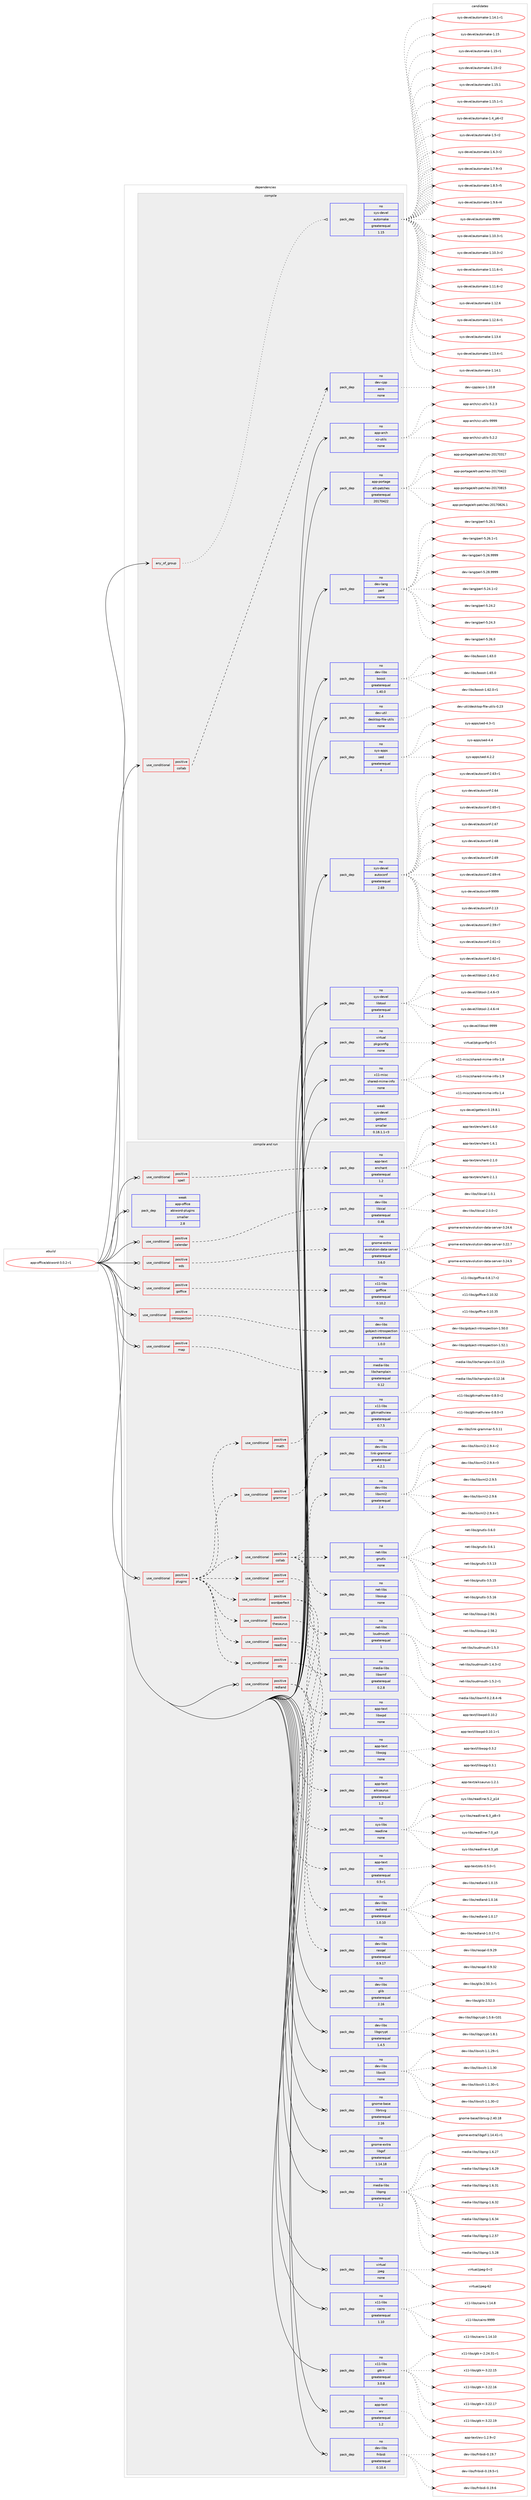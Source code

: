 digraph prolog {

# *************
# Graph options
# *************

newrank=true;
concentrate=true;
compound=true;
graph [rankdir=LR,fontname=Helvetica,fontsize=10,ranksep=1.5];#, ranksep=2.5, nodesep=0.2];
edge  [arrowhead=vee];
node  [fontname=Helvetica,fontsize=10];

# **********
# The ebuild
# **********

subgraph cluster_leftcol {
color=gray;
rank=same;
label=<<i>ebuild</i>>;
id [label="app-office/abiword-3.0.2-r1", color=red, width=4, href="../app-office/abiword-3.0.2-r1.svg"];
}

# ****************
# The dependencies
# ****************

subgraph cluster_midcol {
color=gray;
label=<<i>dependencies</i>>;
subgraph cluster_compile {
fillcolor="#eeeeee";
style=filled;
label=<<i>compile</i>>;
subgraph any855 {
dependency49435 [label=<<TABLE BORDER="0" CELLBORDER="1" CELLSPACING="0" CELLPADDING="4"><TR><TD CELLPADDING="10">any_of_group</TD></TR></TABLE>>, shape=none, color=red];subgraph pack35425 {
dependency49436 [label=<<TABLE BORDER="0" CELLBORDER="1" CELLSPACING="0" CELLPADDING="4" WIDTH="220"><TR><TD ROWSPAN="6" CELLPADDING="30">pack_dep</TD></TR><TR><TD WIDTH="110">no</TD></TR><TR><TD>sys-devel</TD></TR><TR><TD>automake</TD></TR><TR><TD>greaterequal</TD></TR><TR><TD>1.15</TD></TR></TABLE>>, shape=none, color=blue];
}
dependency49435:e -> dependency49436:w [weight=20,style="dotted",arrowhead="oinv"];
}
id:e -> dependency49435:w [weight=20,style="solid",arrowhead="vee"];
subgraph cond13133 {
dependency49437 [label=<<TABLE BORDER="0" CELLBORDER="1" CELLSPACING="0" CELLPADDING="4"><TR><TD ROWSPAN="3" CELLPADDING="10">use_conditional</TD></TR><TR><TD>positive</TD></TR><TR><TD>collab</TD></TR></TABLE>>, shape=none, color=red];
subgraph pack35426 {
dependency49438 [label=<<TABLE BORDER="0" CELLBORDER="1" CELLSPACING="0" CELLPADDING="4" WIDTH="220"><TR><TD ROWSPAN="6" CELLPADDING="30">pack_dep</TD></TR><TR><TD WIDTH="110">no</TD></TR><TR><TD>dev-cpp</TD></TR><TR><TD>asio</TD></TR><TR><TD>none</TD></TR><TR><TD></TD></TR></TABLE>>, shape=none, color=blue];
}
dependency49437:e -> dependency49438:w [weight=20,style="dashed",arrowhead="vee"];
}
id:e -> dependency49437:w [weight=20,style="solid",arrowhead="vee"];
subgraph pack35427 {
dependency49439 [label=<<TABLE BORDER="0" CELLBORDER="1" CELLSPACING="0" CELLPADDING="4" WIDTH="220"><TR><TD ROWSPAN="6" CELLPADDING="30">pack_dep</TD></TR><TR><TD WIDTH="110">no</TD></TR><TR><TD>app-arch</TD></TR><TR><TD>xz-utils</TD></TR><TR><TD>none</TD></TR><TR><TD></TD></TR></TABLE>>, shape=none, color=blue];
}
id:e -> dependency49439:w [weight=20,style="solid",arrowhead="vee"];
subgraph pack35428 {
dependency49440 [label=<<TABLE BORDER="0" CELLBORDER="1" CELLSPACING="0" CELLPADDING="4" WIDTH="220"><TR><TD ROWSPAN="6" CELLPADDING="30">pack_dep</TD></TR><TR><TD WIDTH="110">no</TD></TR><TR><TD>app-portage</TD></TR><TR><TD>elt-patches</TD></TR><TR><TD>greaterequal</TD></TR><TR><TD>20170422</TD></TR></TABLE>>, shape=none, color=blue];
}
id:e -> dependency49440:w [weight=20,style="solid",arrowhead="vee"];
subgraph pack35429 {
dependency49441 [label=<<TABLE BORDER="0" CELLBORDER="1" CELLSPACING="0" CELLPADDING="4" WIDTH="220"><TR><TD ROWSPAN="6" CELLPADDING="30">pack_dep</TD></TR><TR><TD WIDTH="110">no</TD></TR><TR><TD>dev-lang</TD></TR><TR><TD>perl</TD></TR><TR><TD>none</TD></TR><TR><TD></TD></TR></TABLE>>, shape=none, color=blue];
}
id:e -> dependency49441:w [weight=20,style="solid",arrowhead="vee"];
subgraph pack35430 {
dependency49442 [label=<<TABLE BORDER="0" CELLBORDER="1" CELLSPACING="0" CELLPADDING="4" WIDTH="220"><TR><TD ROWSPAN="6" CELLPADDING="30">pack_dep</TD></TR><TR><TD WIDTH="110">no</TD></TR><TR><TD>dev-libs</TD></TR><TR><TD>boost</TD></TR><TR><TD>greaterequal</TD></TR><TR><TD>1.40.0</TD></TR></TABLE>>, shape=none, color=blue];
}
id:e -> dependency49442:w [weight=20,style="solid",arrowhead="vee"];
subgraph pack35431 {
dependency49443 [label=<<TABLE BORDER="0" CELLBORDER="1" CELLSPACING="0" CELLPADDING="4" WIDTH="220"><TR><TD ROWSPAN="6" CELLPADDING="30">pack_dep</TD></TR><TR><TD WIDTH="110">no</TD></TR><TR><TD>dev-util</TD></TR><TR><TD>desktop-file-utils</TD></TR><TR><TD>none</TD></TR><TR><TD></TD></TR></TABLE>>, shape=none, color=blue];
}
id:e -> dependency49443:w [weight=20,style="solid",arrowhead="vee"];
subgraph pack35432 {
dependency49444 [label=<<TABLE BORDER="0" CELLBORDER="1" CELLSPACING="0" CELLPADDING="4" WIDTH="220"><TR><TD ROWSPAN="6" CELLPADDING="30">pack_dep</TD></TR><TR><TD WIDTH="110">no</TD></TR><TR><TD>sys-apps</TD></TR><TR><TD>sed</TD></TR><TR><TD>greaterequal</TD></TR><TR><TD>4</TD></TR></TABLE>>, shape=none, color=blue];
}
id:e -> dependency49444:w [weight=20,style="solid",arrowhead="vee"];
subgraph pack35433 {
dependency49445 [label=<<TABLE BORDER="0" CELLBORDER="1" CELLSPACING="0" CELLPADDING="4" WIDTH="220"><TR><TD ROWSPAN="6" CELLPADDING="30">pack_dep</TD></TR><TR><TD WIDTH="110">no</TD></TR><TR><TD>sys-devel</TD></TR><TR><TD>autoconf</TD></TR><TR><TD>greaterequal</TD></TR><TR><TD>2.69</TD></TR></TABLE>>, shape=none, color=blue];
}
id:e -> dependency49445:w [weight=20,style="solid",arrowhead="vee"];
subgraph pack35434 {
dependency49446 [label=<<TABLE BORDER="0" CELLBORDER="1" CELLSPACING="0" CELLPADDING="4" WIDTH="220"><TR><TD ROWSPAN="6" CELLPADDING="30">pack_dep</TD></TR><TR><TD WIDTH="110">no</TD></TR><TR><TD>sys-devel</TD></TR><TR><TD>libtool</TD></TR><TR><TD>greaterequal</TD></TR><TR><TD>2.4</TD></TR></TABLE>>, shape=none, color=blue];
}
id:e -> dependency49446:w [weight=20,style="solid",arrowhead="vee"];
subgraph pack35435 {
dependency49447 [label=<<TABLE BORDER="0" CELLBORDER="1" CELLSPACING="0" CELLPADDING="4" WIDTH="220"><TR><TD ROWSPAN="6" CELLPADDING="30">pack_dep</TD></TR><TR><TD WIDTH="110">no</TD></TR><TR><TD>virtual</TD></TR><TR><TD>pkgconfig</TD></TR><TR><TD>none</TD></TR><TR><TD></TD></TR></TABLE>>, shape=none, color=blue];
}
id:e -> dependency49447:w [weight=20,style="solid",arrowhead="vee"];
subgraph pack35436 {
dependency49448 [label=<<TABLE BORDER="0" CELLBORDER="1" CELLSPACING="0" CELLPADDING="4" WIDTH="220"><TR><TD ROWSPAN="6" CELLPADDING="30">pack_dep</TD></TR><TR><TD WIDTH="110">no</TD></TR><TR><TD>x11-misc</TD></TR><TR><TD>shared-mime-info</TD></TR><TR><TD>none</TD></TR><TR><TD></TD></TR></TABLE>>, shape=none, color=blue];
}
id:e -> dependency49448:w [weight=20,style="solid",arrowhead="vee"];
subgraph pack35437 {
dependency49449 [label=<<TABLE BORDER="0" CELLBORDER="1" CELLSPACING="0" CELLPADDING="4" WIDTH="220"><TR><TD ROWSPAN="6" CELLPADDING="30">pack_dep</TD></TR><TR><TD WIDTH="110">weak</TD></TR><TR><TD>sys-devel</TD></TR><TR><TD>gettext</TD></TR><TR><TD>smaller</TD></TR><TR><TD>0.18.1.1-r3</TD></TR></TABLE>>, shape=none, color=blue];
}
id:e -> dependency49449:w [weight=20,style="solid",arrowhead="vee"];
}
subgraph cluster_compileandrun {
fillcolor="#eeeeee";
style=filled;
label=<<i>compile and run</i>>;
subgraph cond13134 {
dependency49450 [label=<<TABLE BORDER="0" CELLBORDER="1" CELLSPACING="0" CELLPADDING="4"><TR><TD ROWSPAN="3" CELLPADDING="10">use_conditional</TD></TR><TR><TD>positive</TD></TR><TR><TD>calendar</TD></TR></TABLE>>, shape=none, color=red];
subgraph pack35438 {
dependency49451 [label=<<TABLE BORDER="0" CELLBORDER="1" CELLSPACING="0" CELLPADDING="4" WIDTH="220"><TR><TD ROWSPAN="6" CELLPADDING="30">pack_dep</TD></TR><TR><TD WIDTH="110">no</TD></TR><TR><TD>dev-libs</TD></TR><TR><TD>libical</TD></TR><TR><TD>greaterequal</TD></TR><TR><TD>0.46</TD></TR></TABLE>>, shape=none, color=blue];
}
dependency49450:e -> dependency49451:w [weight=20,style="dashed",arrowhead="vee"];
}
id:e -> dependency49450:w [weight=20,style="solid",arrowhead="odotvee"];
subgraph cond13135 {
dependency49452 [label=<<TABLE BORDER="0" CELLBORDER="1" CELLSPACING="0" CELLPADDING="4"><TR><TD ROWSPAN="3" CELLPADDING="10">use_conditional</TD></TR><TR><TD>positive</TD></TR><TR><TD>eds</TD></TR></TABLE>>, shape=none, color=red];
subgraph pack35439 {
dependency49453 [label=<<TABLE BORDER="0" CELLBORDER="1" CELLSPACING="0" CELLPADDING="4" WIDTH="220"><TR><TD ROWSPAN="6" CELLPADDING="30">pack_dep</TD></TR><TR><TD WIDTH="110">no</TD></TR><TR><TD>gnome-extra</TD></TR><TR><TD>evolution-data-server</TD></TR><TR><TD>greaterequal</TD></TR><TR><TD>3.6.0</TD></TR></TABLE>>, shape=none, color=blue];
}
dependency49452:e -> dependency49453:w [weight=20,style="dashed",arrowhead="vee"];
}
id:e -> dependency49452:w [weight=20,style="solid",arrowhead="odotvee"];
subgraph cond13136 {
dependency49454 [label=<<TABLE BORDER="0" CELLBORDER="1" CELLSPACING="0" CELLPADDING="4"><TR><TD ROWSPAN="3" CELLPADDING="10">use_conditional</TD></TR><TR><TD>positive</TD></TR><TR><TD>goffice</TD></TR></TABLE>>, shape=none, color=red];
subgraph pack35440 {
dependency49455 [label=<<TABLE BORDER="0" CELLBORDER="1" CELLSPACING="0" CELLPADDING="4" WIDTH="220"><TR><TD ROWSPAN="6" CELLPADDING="30">pack_dep</TD></TR><TR><TD WIDTH="110">no</TD></TR><TR><TD>x11-libs</TD></TR><TR><TD>goffice</TD></TR><TR><TD>greaterequal</TD></TR><TR><TD>0.10.2</TD></TR></TABLE>>, shape=none, color=blue];
}
dependency49454:e -> dependency49455:w [weight=20,style="dashed",arrowhead="vee"];
}
id:e -> dependency49454:w [weight=20,style="solid",arrowhead="odotvee"];
subgraph cond13137 {
dependency49456 [label=<<TABLE BORDER="0" CELLBORDER="1" CELLSPACING="0" CELLPADDING="4"><TR><TD ROWSPAN="3" CELLPADDING="10">use_conditional</TD></TR><TR><TD>positive</TD></TR><TR><TD>introspection</TD></TR></TABLE>>, shape=none, color=red];
subgraph pack35441 {
dependency49457 [label=<<TABLE BORDER="0" CELLBORDER="1" CELLSPACING="0" CELLPADDING="4" WIDTH="220"><TR><TD ROWSPAN="6" CELLPADDING="30">pack_dep</TD></TR><TR><TD WIDTH="110">no</TD></TR><TR><TD>dev-libs</TD></TR><TR><TD>gobject-introspection</TD></TR><TR><TD>greaterequal</TD></TR><TR><TD>1.0.0</TD></TR></TABLE>>, shape=none, color=blue];
}
dependency49456:e -> dependency49457:w [weight=20,style="dashed",arrowhead="vee"];
}
id:e -> dependency49456:w [weight=20,style="solid",arrowhead="odotvee"];
subgraph cond13138 {
dependency49458 [label=<<TABLE BORDER="0" CELLBORDER="1" CELLSPACING="0" CELLPADDING="4"><TR><TD ROWSPAN="3" CELLPADDING="10">use_conditional</TD></TR><TR><TD>positive</TD></TR><TR><TD>map</TD></TR></TABLE>>, shape=none, color=red];
subgraph pack35442 {
dependency49459 [label=<<TABLE BORDER="0" CELLBORDER="1" CELLSPACING="0" CELLPADDING="4" WIDTH="220"><TR><TD ROWSPAN="6" CELLPADDING="30">pack_dep</TD></TR><TR><TD WIDTH="110">no</TD></TR><TR><TD>media-libs</TD></TR><TR><TD>libchamplain</TD></TR><TR><TD>greaterequal</TD></TR><TR><TD>0.12</TD></TR></TABLE>>, shape=none, color=blue];
}
dependency49458:e -> dependency49459:w [weight=20,style="dashed",arrowhead="vee"];
}
id:e -> dependency49458:w [weight=20,style="solid",arrowhead="odotvee"];
subgraph cond13139 {
dependency49460 [label=<<TABLE BORDER="0" CELLBORDER="1" CELLSPACING="0" CELLPADDING="4"><TR><TD ROWSPAN="3" CELLPADDING="10">use_conditional</TD></TR><TR><TD>positive</TD></TR><TR><TD>plugins</TD></TR></TABLE>>, shape=none, color=red];
subgraph cond13140 {
dependency49461 [label=<<TABLE BORDER="0" CELLBORDER="1" CELLSPACING="0" CELLPADDING="4"><TR><TD ROWSPAN="3" CELLPADDING="10">use_conditional</TD></TR><TR><TD>positive</TD></TR><TR><TD>collab</TD></TR></TABLE>>, shape=none, color=red];
subgraph pack35443 {
dependency49462 [label=<<TABLE BORDER="0" CELLBORDER="1" CELLSPACING="0" CELLPADDING="4" WIDTH="220"><TR><TD ROWSPAN="6" CELLPADDING="30">pack_dep</TD></TR><TR><TD WIDTH="110">no</TD></TR><TR><TD>dev-libs</TD></TR><TR><TD>libxml2</TD></TR><TR><TD>greaterequal</TD></TR><TR><TD>2.4</TD></TR></TABLE>>, shape=none, color=blue];
}
dependency49461:e -> dependency49462:w [weight=20,style="dashed",arrowhead="vee"];
subgraph pack35444 {
dependency49463 [label=<<TABLE BORDER="0" CELLBORDER="1" CELLSPACING="0" CELLPADDING="4" WIDTH="220"><TR><TD ROWSPAN="6" CELLPADDING="30">pack_dep</TD></TR><TR><TD WIDTH="110">no</TD></TR><TR><TD>net-libs</TD></TR><TR><TD>loudmouth</TD></TR><TR><TD>greaterequal</TD></TR><TR><TD>1</TD></TR></TABLE>>, shape=none, color=blue];
}
dependency49461:e -> dependency49463:w [weight=20,style="dashed",arrowhead="vee"];
subgraph pack35445 {
dependency49464 [label=<<TABLE BORDER="0" CELLBORDER="1" CELLSPACING="0" CELLPADDING="4" WIDTH="220"><TR><TD ROWSPAN="6" CELLPADDING="30">pack_dep</TD></TR><TR><TD WIDTH="110">no</TD></TR><TR><TD>net-libs</TD></TR><TR><TD>libsoup</TD></TR><TR><TD>none</TD></TR><TR><TD></TD></TR></TABLE>>, shape=none, color=blue];
}
dependency49461:e -> dependency49464:w [weight=20,style="dashed",arrowhead="vee"];
subgraph pack35446 {
dependency49465 [label=<<TABLE BORDER="0" CELLBORDER="1" CELLSPACING="0" CELLPADDING="4" WIDTH="220"><TR><TD ROWSPAN="6" CELLPADDING="30">pack_dep</TD></TR><TR><TD WIDTH="110">no</TD></TR><TR><TD>net-libs</TD></TR><TR><TD>gnutls</TD></TR><TR><TD>none</TD></TR><TR><TD></TD></TR></TABLE>>, shape=none, color=blue];
}
dependency49461:e -> dependency49465:w [weight=20,style="dashed",arrowhead="vee"];
}
dependency49460:e -> dependency49461:w [weight=20,style="dashed",arrowhead="vee"];
subgraph cond13141 {
dependency49466 [label=<<TABLE BORDER="0" CELLBORDER="1" CELLSPACING="0" CELLPADDING="4"><TR><TD ROWSPAN="3" CELLPADDING="10">use_conditional</TD></TR><TR><TD>positive</TD></TR><TR><TD>grammar</TD></TR></TABLE>>, shape=none, color=red];
subgraph pack35447 {
dependency49467 [label=<<TABLE BORDER="0" CELLBORDER="1" CELLSPACING="0" CELLPADDING="4" WIDTH="220"><TR><TD ROWSPAN="6" CELLPADDING="30">pack_dep</TD></TR><TR><TD WIDTH="110">no</TD></TR><TR><TD>dev-libs</TD></TR><TR><TD>link-grammar</TD></TR><TR><TD>greaterequal</TD></TR><TR><TD>4.2.1</TD></TR></TABLE>>, shape=none, color=blue];
}
dependency49466:e -> dependency49467:w [weight=20,style="dashed",arrowhead="vee"];
}
dependency49460:e -> dependency49466:w [weight=20,style="dashed",arrowhead="vee"];
subgraph cond13142 {
dependency49468 [label=<<TABLE BORDER="0" CELLBORDER="1" CELLSPACING="0" CELLPADDING="4"><TR><TD ROWSPAN="3" CELLPADDING="10">use_conditional</TD></TR><TR><TD>positive</TD></TR><TR><TD>math</TD></TR></TABLE>>, shape=none, color=red];
subgraph pack35448 {
dependency49469 [label=<<TABLE BORDER="0" CELLBORDER="1" CELLSPACING="0" CELLPADDING="4" WIDTH="220"><TR><TD ROWSPAN="6" CELLPADDING="30">pack_dep</TD></TR><TR><TD WIDTH="110">no</TD></TR><TR><TD>x11-libs</TD></TR><TR><TD>gtkmathview</TD></TR><TR><TD>greaterequal</TD></TR><TR><TD>0.7.5</TD></TR></TABLE>>, shape=none, color=blue];
}
dependency49468:e -> dependency49469:w [weight=20,style="dashed",arrowhead="vee"];
}
dependency49460:e -> dependency49468:w [weight=20,style="dashed",arrowhead="vee"];
subgraph cond13143 {
dependency49470 [label=<<TABLE BORDER="0" CELLBORDER="1" CELLSPACING="0" CELLPADDING="4"><TR><TD ROWSPAN="3" CELLPADDING="10">use_conditional</TD></TR><TR><TD>positive</TD></TR><TR><TD>ots</TD></TR></TABLE>>, shape=none, color=red];
subgraph pack35449 {
dependency49471 [label=<<TABLE BORDER="0" CELLBORDER="1" CELLSPACING="0" CELLPADDING="4" WIDTH="220"><TR><TD ROWSPAN="6" CELLPADDING="30">pack_dep</TD></TR><TR><TD WIDTH="110">no</TD></TR><TR><TD>app-text</TD></TR><TR><TD>ots</TD></TR><TR><TD>greaterequal</TD></TR><TR><TD>0.5-r1</TD></TR></TABLE>>, shape=none, color=blue];
}
dependency49470:e -> dependency49471:w [weight=20,style="dashed",arrowhead="vee"];
}
dependency49460:e -> dependency49470:w [weight=20,style="dashed",arrowhead="vee"];
subgraph cond13144 {
dependency49472 [label=<<TABLE BORDER="0" CELLBORDER="1" CELLSPACING="0" CELLPADDING="4"><TR><TD ROWSPAN="3" CELLPADDING="10">use_conditional</TD></TR><TR><TD>positive</TD></TR><TR><TD>readline</TD></TR></TABLE>>, shape=none, color=red];
subgraph pack35450 {
dependency49473 [label=<<TABLE BORDER="0" CELLBORDER="1" CELLSPACING="0" CELLPADDING="4" WIDTH="220"><TR><TD ROWSPAN="6" CELLPADDING="30">pack_dep</TD></TR><TR><TD WIDTH="110">no</TD></TR><TR><TD>sys-libs</TD></TR><TR><TD>readline</TD></TR><TR><TD>none</TD></TR><TR><TD></TD></TR></TABLE>>, shape=none, color=blue];
}
dependency49472:e -> dependency49473:w [weight=20,style="dashed",arrowhead="vee"];
}
dependency49460:e -> dependency49472:w [weight=20,style="dashed",arrowhead="vee"];
subgraph cond13145 {
dependency49474 [label=<<TABLE BORDER="0" CELLBORDER="1" CELLSPACING="0" CELLPADDING="4"><TR><TD ROWSPAN="3" CELLPADDING="10">use_conditional</TD></TR><TR><TD>positive</TD></TR><TR><TD>thesaurus</TD></TR></TABLE>>, shape=none, color=red];
subgraph pack35451 {
dependency49475 [label=<<TABLE BORDER="0" CELLBORDER="1" CELLSPACING="0" CELLPADDING="4" WIDTH="220"><TR><TD ROWSPAN="6" CELLPADDING="30">pack_dep</TD></TR><TR><TD WIDTH="110">no</TD></TR><TR><TD>app-text</TD></TR><TR><TD>aiksaurus</TD></TR><TR><TD>greaterequal</TD></TR><TR><TD>1.2</TD></TR></TABLE>>, shape=none, color=blue];
}
dependency49474:e -> dependency49475:w [weight=20,style="dashed",arrowhead="vee"];
}
dependency49460:e -> dependency49474:w [weight=20,style="dashed",arrowhead="vee"];
subgraph cond13146 {
dependency49476 [label=<<TABLE BORDER="0" CELLBORDER="1" CELLSPACING="0" CELLPADDING="4"><TR><TD ROWSPAN="3" CELLPADDING="10">use_conditional</TD></TR><TR><TD>positive</TD></TR><TR><TD>wordperfect</TD></TR></TABLE>>, shape=none, color=red];
subgraph pack35452 {
dependency49477 [label=<<TABLE BORDER="0" CELLBORDER="1" CELLSPACING="0" CELLPADDING="4" WIDTH="220"><TR><TD ROWSPAN="6" CELLPADDING="30">pack_dep</TD></TR><TR><TD WIDTH="110">no</TD></TR><TR><TD>app-text</TD></TR><TR><TD>libwpd</TD></TR><TR><TD>none</TD></TR><TR><TD></TD></TR></TABLE>>, shape=none, color=blue];
}
dependency49476:e -> dependency49477:w [weight=20,style="dashed",arrowhead="vee"];
subgraph pack35453 {
dependency49478 [label=<<TABLE BORDER="0" CELLBORDER="1" CELLSPACING="0" CELLPADDING="4" WIDTH="220"><TR><TD ROWSPAN="6" CELLPADDING="30">pack_dep</TD></TR><TR><TD WIDTH="110">no</TD></TR><TR><TD>app-text</TD></TR><TR><TD>libwpg</TD></TR><TR><TD>none</TD></TR><TR><TD></TD></TR></TABLE>>, shape=none, color=blue];
}
dependency49476:e -> dependency49478:w [weight=20,style="dashed",arrowhead="vee"];
}
dependency49460:e -> dependency49476:w [weight=20,style="dashed",arrowhead="vee"];
subgraph cond13147 {
dependency49479 [label=<<TABLE BORDER="0" CELLBORDER="1" CELLSPACING="0" CELLPADDING="4"><TR><TD ROWSPAN="3" CELLPADDING="10">use_conditional</TD></TR><TR><TD>positive</TD></TR><TR><TD>wmf</TD></TR></TABLE>>, shape=none, color=red];
subgraph pack35454 {
dependency49480 [label=<<TABLE BORDER="0" CELLBORDER="1" CELLSPACING="0" CELLPADDING="4" WIDTH="220"><TR><TD ROWSPAN="6" CELLPADDING="30">pack_dep</TD></TR><TR><TD WIDTH="110">no</TD></TR><TR><TD>media-libs</TD></TR><TR><TD>libwmf</TD></TR><TR><TD>greaterequal</TD></TR><TR><TD>0.2.8</TD></TR></TABLE>>, shape=none, color=blue];
}
dependency49479:e -> dependency49480:w [weight=20,style="dashed",arrowhead="vee"];
}
dependency49460:e -> dependency49479:w [weight=20,style="dashed",arrowhead="vee"];
}
id:e -> dependency49460:w [weight=20,style="solid",arrowhead="odotvee"];
subgraph cond13148 {
dependency49481 [label=<<TABLE BORDER="0" CELLBORDER="1" CELLSPACING="0" CELLPADDING="4"><TR><TD ROWSPAN="3" CELLPADDING="10">use_conditional</TD></TR><TR><TD>positive</TD></TR><TR><TD>redland</TD></TR></TABLE>>, shape=none, color=red];
subgraph pack35455 {
dependency49482 [label=<<TABLE BORDER="0" CELLBORDER="1" CELLSPACING="0" CELLPADDING="4" WIDTH="220"><TR><TD ROWSPAN="6" CELLPADDING="30">pack_dep</TD></TR><TR><TD WIDTH="110">no</TD></TR><TR><TD>dev-libs</TD></TR><TR><TD>redland</TD></TR><TR><TD>greaterequal</TD></TR><TR><TD>1.0.10</TD></TR></TABLE>>, shape=none, color=blue];
}
dependency49481:e -> dependency49482:w [weight=20,style="dashed",arrowhead="vee"];
subgraph pack35456 {
dependency49483 [label=<<TABLE BORDER="0" CELLBORDER="1" CELLSPACING="0" CELLPADDING="4" WIDTH="220"><TR><TD ROWSPAN="6" CELLPADDING="30">pack_dep</TD></TR><TR><TD WIDTH="110">no</TD></TR><TR><TD>dev-libs</TD></TR><TR><TD>rasqal</TD></TR><TR><TD>greaterequal</TD></TR><TR><TD>0.9.17</TD></TR></TABLE>>, shape=none, color=blue];
}
dependency49481:e -> dependency49483:w [weight=20,style="dashed",arrowhead="vee"];
}
id:e -> dependency49481:w [weight=20,style="solid",arrowhead="odotvee"];
subgraph cond13149 {
dependency49484 [label=<<TABLE BORDER="0" CELLBORDER="1" CELLSPACING="0" CELLPADDING="4"><TR><TD ROWSPAN="3" CELLPADDING="10">use_conditional</TD></TR><TR><TD>positive</TD></TR><TR><TD>spell</TD></TR></TABLE>>, shape=none, color=red];
subgraph pack35457 {
dependency49485 [label=<<TABLE BORDER="0" CELLBORDER="1" CELLSPACING="0" CELLPADDING="4" WIDTH="220"><TR><TD ROWSPAN="6" CELLPADDING="30">pack_dep</TD></TR><TR><TD WIDTH="110">no</TD></TR><TR><TD>app-text</TD></TR><TR><TD>enchant</TD></TR><TR><TD>greaterequal</TD></TR><TR><TD>1.2</TD></TR></TABLE>>, shape=none, color=blue];
}
dependency49484:e -> dependency49485:w [weight=20,style="dashed",arrowhead="vee"];
}
id:e -> dependency49484:w [weight=20,style="solid",arrowhead="odotvee"];
subgraph pack35458 {
dependency49486 [label=<<TABLE BORDER="0" CELLBORDER="1" CELLSPACING="0" CELLPADDING="4" WIDTH="220"><TR><TD ROWSPAN="6" CELLPADDING="30">pack_dep</TD></TR><TR><TD WIDTH="110">no</TD></TR><TR><TD>app-text</TD></TR><TR><TD>wv</TD></TR><TR><TD>greaterequal</TD></TR><TR><TD>1.2</TD></TR></TABLE>>, shape=none, color=blue];
}
id:e -> dependency49486:w [weight=20,style="solid",arrowhead="odotvee"];
subgraph pack35459 {
dependency49487 [label=<<TABLE BORDER="0" CELLBORDER="1" CELLSPACING="0" CELLPADDING="4" WIDTH="220"><TR><TD ROWSPAN="6" CELLPADDING="30">pack_dep</TD></TR><TR><TD WIDTH="110">no</TD></TR><TR><TD>dev-libs</TD></TR><TR><TD>fribidi</TD></TR><TR><TD>greaterequal</TD></TR><TR><TD>0.10.4</TD></TR></TABLE>>, shape=none, color=blue];
}
id:e -> dependency49487:w [weight=20,style="solid",arrowhead="odotvee"];
subgraph pack35460 {
dependency49488 [label=<<TABLE BORDER="0" CELLBORDER="1" CELLSPACING="0" CELLPADDING="4" WIDTH="220"><TR><TD ROWSPAN="6" CELLPADDING="30">pack_dep</TD></TR><TR><TD WIDTH="110">no</TD></TR><TR><TD>dev-libs</TD></TR><TR><TD>glib</TD></TR><TR><TD>greaterequal</TD></TR><TR><TD>2.16</TD></TR></TABLE>>, shape=none, color=blue];
}
id:e -> dependency49488:w [weight=20,style="solid",arrowhead="odotvee"];
subgraph pack35461 {
dependency49489 [label=<<TABLE BORDER="0" CELLBORDER="1" CELLSPACING="0" CELLPADDING="4" WIDTH="220"><TR><TD ROWSPAN="6" CELLPADDING="30">pack_dep</TD></TR><TR><TD WIDTH="110">no</TD></TR><TR><TD>dev-libs</TD></TR><TR><TD>libgcrypt</TD></TR><TR><TD>greaterequal</TD></TR><TR><TD>1.4.5</TD></TR></TABLE>>, shape=none, color=blue];
}
id:e -> dependency49489:w [weight=20,style="solid",arrowhead="odotvee"];
subgraph pack35462 {
dependency49490 [label=<<TABLE BORDER="0" CELLBORDER="1" CELLSPACING="0" CELLPADDING="4" WIDTH="220"><TR><TD ROWSPAN="6" CELLPADDING="30">pack_dep</TD></TR><TR><TD WIDTH="110">no</TD></TR><TR><TD>dev-libs</TD></TR><TR><TD>libxslt</TD></TR><TR><TD>none</TD></TR><TR><TD></TD></TR></TABLE>>, shape=none, color=blue];
}
id:e -> dependency49490:w [weight=20,style="solid",arrowhead="odotvee"];
subgraph pack35463 {
dependency49491 [label=<<TABLE BORDER="0" CELLBORDER="1" CELLSPACING="0" CELLPADDING="4" WIDTH="220"><TR><TD ROWSPAN="6" CELLPADDING="30">pack_dep</TD></TR><TR><TD WIDTH="110">no</TD></TR><TR><TD>gnome-base</TD></TR><TR><TD>librsvg</TD></TR><TR><TD>greaterequal</TD></TR><TR><TD>2.16</TD></TR></TABLE>>, shape=none, color=blue];
}
id:e -> dependency49491:w [weight=20,style="solid",arrowhead="odotvee"];
subgraph pack35464 {
dependency49492 [label=<<TABLE BORDER="0" CELLBORDER="1" CELLSPACING="0" CELLPADDING="4" WIDTH="220"><TR><TD ROWSPAN="6" CELLPADDING="30">pack_dep</TD></TR><TR><TD WIDTH="110">no</TD></TR><TR><TD>gnome-extra</TD></TR><TR><TD>libgsf</TD></TR><TR><TD>greaterequal</TD></TR><TR><TD>1.14.18</TD></TR></TABLE>>, shape=none, color=blue];
}
id:e -> dependency49492:w [weight=20,style="solid",arrowhead="odotvee"];
subgraph pack35465 {
dependency49493 [label=<<TABLE BORDER="0" CELLBORDER="1" CELLSPACING="0" CELLPADDING="4" WIDTH="220"><TR><TD ROWSPAN="6" CELLPADDING="30">pack_dep</TD></TR><TR><TD WIDTH="110">no</TD></TR><TR><TD>media-libs</TD></TR><TR><TD>libpng</TD></TR><TR><TD>greaterequal</TD></TR><TR><TD>1.2</TD></TR></TABLE>>, shape=none, color=blue];
}
id:e -> dependency49493:w [weight=20,style="solid",arrowhead="odotvee"];
subgraph pack35466 {
dependency49494 [label=<<TABLE BORDER="0" CELLBORDER="1" CELLSPACING="0" CELLPADDING="4" WIDTH="220"><TR><TD ROWSPAN="6" CELLPADDING="30">pack_dep</TD></TR><TR><TD WIDTH="110">no</TD></TR><TR><TD>virtual</TD></TR><TR><TD>jpeg</TD></TR><TR><TD>none</TD></TR><TR><TD></TD></TR></TABLE>>, shape=none, color=blue];
}
id:e -> dependency49494:w [weight=20,style="solid",arrowhead="odotvee"];
subgraph pack35467 {
dependency49495 [label=<<TABLE BORDER="0" CELLBORDER="1" CELLSPACING="0" CELLPADDING="4" WIDTH="220"><TR><TD ROWSPAN="6" CELLPADDING="30">pack_dep</TD></TR><TR><TD WIDTH="110">no</TD></TR><TR><TD>x11-libs</TD></TR><TR><TD>cairo</TD></TR><TR><TD>greaterequal</TD></TR><TR><TD>1.10</TD></TR></TABLE>>, shape=none, color=blue];
}
id:e -> dependency49495:w [weight=20,style="solid",arrowhead="odotvee"];
subgraph pack35468 {
dependency49496 [label=<<TABLE BORDER="0" CELLBORDER="1" CELLSPACING="0" CELLPADDING="4" WIDTH="220"><TR><TD ROWSPAN="6" CELLPADDING="30">pack_dep</TD></TR><TR><TD WIDTH="110">no</TD></TR><TR><TD>x11-libs</TD></TR><TR><TD>gtk+</TD></TR><TR><TD>greaterequal</TD></TR><TR><TD>3.0.8</TD></TR></TABLE>>, shape=none, color=blue];
}
id:e -> dependency49496:w [weight=20,style="solid",arrowhead="odotvee"];
subgraph pack35469 {
dependency49497 [label=<<TABLE BORDER="0" CELLBORDER="1" CELLSPACING="0" CELLPADDING="4" WIDTH="220"><TR><TD ROWSPAN="6" CELLPADDING="30">pack_dep</TD></TR><TR><TD WIDTH="110">weak</TD></TR><TR><TD>app-office</TD></TR><TR><TD>abiword-plugins</TD></TR><TR><TD>smaller</TD></TR><TR><TD>2.8</TD></TR></TABLE>>, shape=none, color=blue];
}
id:e -> dependency49497:w [weight=20,style="solid",arrowhead="odotvee"];
}
subgraph cluster_run {
fillcolor="#eeeeee";
style=filled;
label=<<i>run</i>>;
}
}

# **************
# The candidates
# **************

subgraph cluster_choices {
rank=same;
color=gray;
label=<<i>candidates</i>>;

subgraph choice35425 {
color=black;
nodesep=1;
choice11512111545100101118101108479711711611110997107101454946494846514511449 [label="sys-devel/automake-1.10.3-r1", color=red, width=4,href="../sys-devel/automake-1.10.3-r1.svg"];
choice11512111545100101118101108479711711611110997107101454946494846514511450 [label="sys-devel/automake-1.10.3-r2", color=red, width=4,href="../sys-devel/automake-1.10.3-r2.svg"];
choice11512111545100101118101108479711711611110997107101454946494946544511449 [label="sys-devel/automake-1.11.6-r1", color=red, width=4,href="../sys-devel/automake-1.11.6-r1.svg"];
choice11512111545100101118101108479711711611110997107101454946494946544511450 [label="sys-devel/automake-1.11.6-r2", color=red, width=4,href="../sys-devel/automake-1.11.6-r2.svg"];
choice1151211154510010111810110847971171161111099710710145494649504654 [label="sys-devel/automake-1.12.6", color=red, width=4,href="../sys-devel/automake-1.12.6.svg"];
choice11512111545100101118101108479711711611110997107101454946495046544511449 [label="sys-devel/automake-1.12.6-r1", color=red, width=4,href="../sys-devel/automake-1.12.6-r1.svg"];
choice1151211154510010111810110847971171161111099710710145494649514652 [label="sys-devel/automake-1.13.4", color=red, width=4,href="../sys-devel/automake-1.13.4.svg"];
choice11512111545100101118101108479711711611110997107101454946495146524511449 [label="sys-devel/automake-1.13.4-r1", color=red, width=4,href="../sys-devel/automake-1.13.4-r1.svg"];
choice1151211154510010111810110847971171161111099710710145494649524649 [label="sys-devel/automake-1.14.1", color=red, width=4,href="../sys-devel/automake-1.14.1.svg"];
choice11512111545100101118101108479711711611110997107101454946495246494511449 [label="sys-devel/automake-1.14.1-r1", color=red, width=4,href="../sys-devel/automake-1.14.1-r1.svg"];
choice115121115451001011181011084797117116111109971071014549464953 [label="sys-devel/automake-1.15", color=red, width=4,href="../sys-devel/automake-1.15.svg"];
choice1151211154510010111810110847971171161111099710710145494649534511449 [label="sys-devel/automake-1.15-r1", color=red, width=4,href="../sys-devel/automake-1.15-r1.svg"];
choice1151211154510010111810110847971171161111099710710145494649534511450 [label="sys-devel/automake-1.15-r2", color=red, width=4,href="../sys-devel/automake-1.15-r2.svg"];
choice1151211154510010111810110847971171161111099710710145494649534649 [label="sys-devel/automake-1.15.1", color=red, width=4,href="../sys-devel/automake-1.15.1.svg"];
choice11512111545100101118101108479711711611110997107101454946495346494511449 [label="sys-devel/automake-1.15.1-r1", color=red, width=4,href="../sys-devel/automake-1.15.1-r1.svg"];
choice115121115451001011181011084797117116111109971071014549465295112544511450 [label="sys-devel/automake-1.4_p6-r2", color=red, width=4,href="../sys-devel/automake-1.4_p6-r2.svg"];
choice11512111545100101118101108479711711611110997107101454946534511450 [label="sys-devel/automake-1.5-r2", color=red, width=4,href="../sys-devel/automake-1.5-r2.svg"];
choice115121115451001011181011084797117116111109971071014549465446514511450 [label="sys-devel/automake-1.6.3-r2", color=red, width=4,href="../sys-devel/automake-1.6.3-r2.svg"];
choice115121115451001011181011084797117116111109971071014549465546574511451 [label="sys-devel/automake-1.7.9-r3", color=red, width=4,href="../sys-devel/automake-1.7.9-r3.svg"];
choice115121115451001011181011084797117116111109971071014549465646534511453 [label="sys-devel/automake-1.8.5-r5", color=red, width=4,href="../sys-devel/automake-1.8.5-r5.svg"];
choice115121115451001011181011084797117116111109971071014549465746544511452 [label="sys-devel/automake-1.9.6-r4", color=red, width=4,href="../sys-devel/automake-1.9.6-r4.svg"];
choice115121115451001011181011084797117116111109971071014557575757 [label="sys-devel/automake-9999", color=red, width=4,href="../sys-devel/automake-9999.svg"];
dependency49436:e -> choice11512111545100101118101108479711711611110997107101454946494846514511449:w [style=dotted,weight="100"];
dependency49436:e -> choice11512111545100101118101108479711711611110997107101454946494846514511450:w [style=dotted,weight="100"];
dependency49436:e -> choice11512111545100101118101108479711711611110997107101454946494946544511449:w [style=dotted,weight="100"];
dependency49436:e -> choice11512111545100101118101108479711711611110997107101454946494946544511450:w [style=dotted,weight="100"];
dependency49436:e -> choice1151211154510010111810110847971171161111099710710145494649504654:w [style=dotted,weight="100"];
dependency49436:e -> choice11512111545100101118101108479711711611110997107101454946495046544511449:w [style=dotted,weight="100"];
dependency49436:e -> choice1151211154510010111810110847971171161111099710710145494649514652:w [style=dotted,weight="100"];
dependency49436:e -> choice11512111545100101118101108479711711611110997107101454946495146524511449:w [style=dotted,weight="100"];
dependency49436:e -> choice1151211154510010111810110847971171161111099710710145494649524649:w [style=dotted,weight="100"];
dependency49436:e -> choice11512111545100101118101108479711711611110997107101454946495246494511449:w [style=dotted,weight="100"];
dependency49436:e -> choice115121115451001011181011084797117116111109971071014549464953:w [style=dotted,weight="100"];
dependency49436:e -> choice1151211154510010111810110847971171161111099710710145494649534511449:w [style=dotted,weight="100"];
dependency49436:e -> choice1151211154510010111810110847971171161111099710710145494649534511450:w [style=dotted,weight="100"];
dependency49436:e -> choice1151211154510010111810110847971171161111099710710145494649534649:w [style=dotted,weight="100"];
dependency49436:e -> choice11512111545100101118101108479711711611110997107101454946495346494511449:w [style=dotted,weight="100"];
dependency49436:e -> choice115121115451001011181011084797117116111109971071014549465295112544511450:w [style=dotted,weight="100"];
dependency49436:e -> choice11512111545100101118101108479711711611110997107101454946534511450:w [style=dotted,weight="100"];
dependency49436:e -> choice115121115451001011181011084797117116111109971071014549465446514511450:w [style=dotted,weight="100"];
dependency49436:e -> choice115121115451001011181011084797117116111109971071014549465546574511451:w [style=dotted,weight="100"];
dependency49436:e -> choice115121115451001011181011084797117116111109971071014549465646534511453:w [style=dotted,weight="100"];
dependency49436:e -> choice115121115451001011181011084797117116111109971071014549465746544511452:w [style=dotted,weight="100"];
dependency49436:e -> choice115121115451001011181011084797117116111109971071014557575757:w [style=dotted,weight="100"];
}
subgraph choice35426 {
color=black;
nodesep=1;
choice1001011184599112112479711510511145494649484656 [label="dev-cpp/asio-1.10.8", color=red, width=4,href="../dev-cpp/asio-1.10.8.svg"];
dependency49438:e -> choice1001011184599112112479711510511145494649484656:w [style=dotted,weight="100"];
}
subgraph choice35427 {
color=black;
nodesep=1;
choice971121124597114991044712012245117116105108115455346504650 [label="app-arch/xz-utils-5.2.2", color=red, width=4,href="../app-arch/xz-utils-5.2.2.svg"];
choice971121124597114991044712012245117116105108115455346504651 [label="app-arch/xz-utils-5.2.3", color=red, width=4,href="../app-arch/xz-utils-5.2.3.svg"];
choice9711211245971149910447120122451171161051081154557575757 [label="app-arch/xz-utils-9999", color=red, width=4,href="../app-arch/xz-utils-9999.svg"];
dependency49439:e -> choice971121124597114991044712012245117116105108115455346504650:w [style=dotted,weight="100"];
dependency49439:e -> choice971121124597114991044712012245117116105108115455346504651:w [style=dotted,weight="100"];
dependency49439:e -> choice9711211245971149910447120122451171161051081154557575757:w [style=dotted,weight="100"];
}
subgraph choice35428 {
color=black;
nodesep=1;
choice97112112451121111141169710310147101108116451129711699104101115455048495548514955 [label="app-portage/elt-patches-20170317", color=red, width=4,href="../app-portage/elt-patches-20170317.svg"];
choice97112112451121111141169710310147101108116451129711699104101115455048495548525050 [label="app-portage/elt-patches-20170422", color=red, width=4,href="../app-portage/elt-patches-20170422.svg"];
choice97112112451121111141169710310147101108116451129711699104101115455048495548564953 [label="app-portage/elt-patches-20170815", color=red, width=4,href="../app-portage/elt-patches-20170815.svg"];
choice971121124511211111411697103101471011081164511297116991041011154550484955485650544649 [label="app-portage/elt-patches-20170826.1", color=red, width=4,href="../app-portage/elt-patches-20170826.1.svg"];
dependency49440:e -> choice97112112451121111141169710310147101108116451129711699104101115455048495548514955:w [style=dotted,weight="100"];
dependency49440:e -> choice97112112451121111141169710310147101108116451129711699104101115455048495548525050:w [style=dotted,weight="100"];
dependency49440:e -> choice97112112451121111141169710310147101108116451129711699104101115455048495548564953:w [style=dotted,weight="100"];
dependency49440:e -> choice971121124511211111411697103101471011081164511297116991041011154550484955485650544649:w [style=dotted,weight="100"];
}
subgraph choice35429 {
color=black;
nodesep=1;
choice100101118451089711010347112101114108455346505246494511450 [label="dev-lang/perl-5.24.1-r2", color=red, width=4,href="../dev-lang/perl-5.24.1-r2.svg"];
choice10010111845108971101034711210111410845534650524650 [label="dev-lang/perl-5.24.2", color=red, width=4,href="../dev-lang/perl-5.24.2.svg"];
choice10010111845108971101034711210111410845534650524651 [label="dev-lang/perl-5.24.3", color=red, width=4,href="../dev-lang/perl-5.24.3.svg"];
choice10010111845108971101034711210111410845534650544648 [label="dev-lang/perl-5.26.0", color=red, width=4,href="../dev-lang/perl-5.26.0.svg"];
choice10010111845108971101034711210111410845534650544649 [label="dev-lang/perl-5.26.1", color=red, width=4,href="../dev-lang/perl-5.26.1.svg"];
choice100101118451089711010347112101114108455346505446494511449 [label="dev-lang/perl-5.26.1-r1", color=red, width=4,href="../dev-lang/perl-5.26.1-r1.svg"];
choice10010111845108971101034711210111410845534650544657575757 [label="dev-lang/perl-5.26.9999", color=red, width=4,href="../dev-lang/perl-5.26.9999.svg"];
choice10010111845108971101034711210111410845534650564657575757 [label="dev-lang/perl-5.28.9999", color=red, width=4,href="../dev-lang/perl-5.28.9999.svg"];
dependency49441:e -> choice100101118451089711010347112101114108455346505246494511450:w [style=dotted,weight="100"];
dependency49441:e -> choice10010111845108971101034711210111410845534650524650:w [style=dotted,weight="100"];
dependency49441:e -> choice10010111845108971101034711210111410845534650524651:w [style=dotted,weight="100"];
dependency49441:e -> choice10010111845108971101034711210111410845534650544648:w [style=dotted,weight="100"];
dependency49441:e -> choice10010111845108971101034711210111410845534650544649:w [style=dotted,weight="100"];
dependency49441:e -> choice100101118451089711010347112101114108455346505446494511449:w [style=dotted,weight="100"];
dependency49441:e -> choice10010111845108971101034711210111410845534650544657575757:w [style=dotted,weight="100"];
dependency49441:e -> choice10010111845108971101034711210111410845534650564657575757:w [style=dotted,weight="100"];
}
subgraph choice35430 {
color=black;
nodesep=1;
choice10010111845108105981154798111111115116454946545046484511449 [label="dev-libs/boost-1.62.0-r1", color=red, width=4,href="../dev-libs/boost-1.62.0-r1.svg"];
choice1001011184510810598115479811111111511645494654514648 [label="dev-libs/boost-1.63.0", color=red, width=4,href="../dev-libs/boost-1.63.0.svg"];
choice1001011184510810598115479811111111511645494654534648 [label="dev-libs/boost-1.65.0", color=red, width=4,href="../dev-libs/boost-1.65.0.svg"];
dependency49442:e -> choice10010111845108105981154798111111115116454946545046484511449:w [style=dotted,weight="100"];
dependency49442:e -> choice1001011184510810598115479811111111511645494654514648:w [style=dotted,weight="100"];
dependency49442:e -> choice1001011184510810598115479811111111511645494654534648:w [style=dotted,weight="100"];
}
subgraph choice35431 {
color=black;
nodesep=1;
choice100101118451171161051084710010111510711611111245102105108101451171161051081154548465051 [label="dev-util/desktop-file-utils-0.23", color=red, width=4,href="../dev-util/desktop-file-utils-0.23.svg"];
dependency49443:e -> choice100101118451171161051084710010111510711611111245102105108101451171161051081154548465051:w [style=dotted,weight="100"];
}
subgraph choice35432 {
color=black;
nodesep=1;
choice115121115459711211211547115101100455246504650 [label="sys-apps/sed-4.2.2", color=red, width=4,href="../sys-apps/sed-4.2.2.svg"];
choice115121115459711211211547115101100455246514511449 [label="sys-apps/sed-4.3-r1", color=red, width=4,href="../sys-apps/sed-4.3-r1.svg"];
choice11512111545971121121154711510110045524652 [label="sys-apps/sed-4.4", color=red, width=4,href="../sys-apps/sed-4.4.svg"];
dependency49444:e -> choice115121115459711211211547115101100455246504650:w [style=dotted,weight="100"];
dependency49444:e -> choice115121115459711211211547115101100455246514511449:w [style=dotted,weight="100"];
dependency49444:e -> choice11512111545971121121154711510110045524652:w [style=dotted,weight="100"];
}
subgraph choice35433 {
color=black;
nodesep=1;
choice115121115451001011181011084797117116111991111101024550464951 [label="sys-devel/autoconf-2.13", color=red, width=4,href="../sys-devel/autoconf-2.13.svg"];
choice1151211154510010111810110847971171161119911111010245504653574511455 [label="sys-devel/autoconf-2.59-r7", color=red, width=4,href="../sys-devel/autoconf-2.59-r7.svg"];
choice1151211154510010111810110847971171161119911111010245504654494511450 [label="sys-devel/autoconf-2.61-r2", color=red, width=4,href="../sys-devel/autoconf-2.61-r2.svg"];
choice1151211154510010111810110847971171161119911111010245504654504511449 [label="sys-devel/autoconf-2.62-r1", color=red, width=4,href="../sys-devel/autoconf-2.62-r1.svg"];
choice1151211154510010111810110847971171161119911111010245504654514511449 [label="sys-devel/autoconf-2.63-r1", color=red, width=4,href="../sys-devel/autoconf-2.63-r1.svg"];
choice115121115451001011181011084797117116111991111101024550465452 [label="sys-devel/autoconf-2.64", color=red, width=4,href="../sys-devel/autoconf-2.64.svg"];
choice1151211154510010111810110847971171161119911111010245504654534511449 [label="sys-devel/autoconf-2.65-r1", color=red, width=4,href="../sys-devel/autoconf-2.65-r1.svg"];
choice115121115451001011181011084797117116111991111101024550465455 [label="sys-devel/autoconf-2.67", color=red, width=4,href="../sys-devel/autoconf-2.67.svg"];
choice115121115451001011181011084797117116111991111101024550465456 [label="sys-devel/autoconf-2.68", color=red, width=4,href="../sys-devel/autoconf-2.68.svg"];
choice115121115451001011181011084797117116111991111101024550465457 [label="sys-devel/autoconf-2.69", color=red, width=4,href="../sys-devel/autoconf-2.69.svg"];
choice1151211154510010111810110847971171161119911111010245504654574511452 [label="sys-devel/autoconf-2.69-r4", color=red, width=4,href="../sys-devel/autoconf-2.69-r4.svg"];
choice115121115451001011181011084797117116111991111101024557575757 [label="sys-devel/autoconf-9999", color=red, width=4,href="../sys-devel/autoconf-9999.svg"];
dependency49445:e -> choice115121115451001011181011084797117116111991111101024550464951:w [style=dotted,weight="100"];
dependency49445:e -> choice1151211154510010111810110847971171161119911111010245504653574511455:w [style=dotted,weight="100"];
dependency49445:e -> choice1151211154510010111810110847971171161119911111010245504654494511450:w [style=dotted,weight="100"];
dependency49445:e -> choice1151211154510010111810110847971171161119911111010245504654504511449:w [style=dotted,weight="100"];
dependency49445:e -> choice1151211154510010111810110847971171161119911111010245504654514511449:w [style=dotted,weight="100"];
dependency49445:e -> choice115121115451001011181011084797117116111991111101024550465452:w [style=dotted,weight="100"];
dependency49445:e -> choice1151211154510010111810110847971171161119911111010245504654534511449:w [style=dotted,weight="100"];
dependency49445:e -> choice115121115451001011181011084797117116111991111101024550465455:w [style=dotted,weight="100"];
dependency49445:e -> choice115121115451001011181011084797117116111991111101024550465456:w [style=dotted,weight="100"];
dependency49445:e -> choice115121115451001011181011084797117116111991111101024550465457:w [style=dotted,weight="100"];
dependency49445:e -> choice1151211154510010111810110847971171161119911111010245504654574511452:w [style=dotted,weight="100"];
dependency49445:e -> choice115121115451001011181011084797117116111991111101024557575757:w [style=dotted,weight="100"];
}
subgraph choice35434 {
color=black;
nodesep=1;
choice1151211154510010111810110847108105981161111111084550465246544511450 [label="sys-devel/libtool-2.4.6-r2", color=red, width=4,href="../sys-devel/libtool-2.4.6-r2.svg"];
choice1151211154510010111810110847108105981161111111084550465246544511451 [label="sys-devel/libtool-2.4.6-r3", color=red, width=4,href="../sys-devel/libtool-2.4.6-r3.svg"];
choice1151211154510010111810110847108105981161111111084550465246544511452 [label="sys-devel/libtool-2.4.6-r4", color=red, width=4,href="../sys-devel/libtool-2.4.6-r4.svg"];
choice1151211154510010111810110847108105981161111111084557575757 [label="sys-devel/libtool-9999", color=red, width=4,href="../sys-devel/libtool-9999.svg"];
dependency49446:e -> choice1151211154510010111810110847108105981161111111084550465246544511450:w [style=dotted,weight="100"];
dependency49446:e -> choice1151211154510010111810110847108105981161111111084550465246544511451:w [style=dotted,weight="100"];
dependency49446:e -> choice1151211154510010111810110847108105981161111111084550465246544511452:w [style=dotted,weight="100"];
dependency49446:e -> choice1151211154510010111810110847108105981161111111084557575757:w [style=dotted,weight="100"];
}
subgraph choice35435 {
color=black;
nodesep=1;
choice11810511411611797108471121071039911111010210510345484511449 [label="virtual/pkgconfig-0-r1", color=red, width=4,href="../virtual/pkgconfig-0-r1.svg"];
dependency49447:e -> choice11810511411611797108471121071039911111010210510345484511449:w [style=dotted,weight="100"];
}
subgraph choice35436 {
color=black;
nodesep=1;
choice120494945109105115994711510497114101100451091051091014510511010211145494652 [label="x11-misc/shared-mime-info-1.4", color=red, width=4,href="../x11-misc/shared-mime-info-1.4.svg"];
choice120494945109105115994711510497114101100451091051091014510511010211145494656 [label="x11-misc/shared-mime-info-1.8", color=red, width=4,href="../x11-misc/shared-mime-info-1.8.svg"];
choice120494945109105115994711510497114101100451091051091014510511010211145494657 [label="x11-misc/shared-mime-info-1.9", color=red, width=4,href="../x11-misc/shared-mime-info-1.9.svg"];
dependency49448:e -> choice120494945109105115994711510497114101100451091051091014510511010211145494652:w [style=dotted,weight="100"];
dependency49448:e -> choice120494945109105115994711510497114101100451091051091014510511010211145494656:w [style=dotted,weight="100"];
dependency49448:e -> choice120494945109105115994711510497114101100451091051091014510511010211145494657:w [style=dotted,weight="100"];
}
subgraph choice35437 {
color=black;
nodesep=1;
choice1151211154510010111810110847103101116116101120116454846495746564649 [label="sys-devel/gettext-0.19.8.1", color=red, width=4,href="../sys-devel/gettext-0.19.8.1.svg"];
dependency49449:e -> choice1151211154510010111810110847103101116116101120116454846495746564649:w [style=dotted,weight="100"];
}
subgraph choice35438 {
color=black;
nodesep=1;
choice100101118451081059811547108105981059997108454946484649 [label="dev-libs/libical-1.0.1", color=red, width=4,href="../dev-libs/libical-1.0.1.svg"];
choice1001011184510810598115471081059810599971084550464846484511450 [label="dev-libs/libical-2.0.0-r2", color=red, width=4,href="../dev-libs/libical-2.0.0-r2.svg"];
dependency49451:e -> choice100101118451081059811547108105981059997108454946484649:w [style=dotted,weight="100"];
dependency49451:e -> choice1001011184510810598115471081059810599971084550464846484511450:w [style=dotted,weight="100"];
}
subgraph choice35439 {
color=black;
nodesep=1;
choice1031101111091014510112011611497471011181111081171161051111104510097116974511510111411810111445514650504655 [label="gnome-extra/evolution-data-server-3.22.7", color=red, width=4,href="../gnome-extra/evolution-data-server-3.22.7.svg"];
choice1031101111091014510112011611497471011181111081171161051111104510097116974511510111411810111445514650524653 [label="gnome-extra/evolution-data-server-3.24.5", color=red, width=4,href="../gnome-extra/evolution-data-server-3.24.5.svg"];
choice1031101111091014510112011611497471011181111081171161051111104510097116974511510111411810111445514650524654 [label="gnome-extra/evolution-data-server-3.24.6", color=red, width=4,href="../gnome-extra/evolution-data-server-3.24.6.svg"];
dependency49453:e -> choice1031101111091014510112011611497471011181111081171161051111104510097116974511510111411810111445514650504655:w [style=dotted,weight="100"];
dependency49453:e -> choice1031101111091014510112011611497471011181111081171161051111104510097116974511510111411810111445514650524653:w [style=dotted,weight="100"];
dependency49453:e -> choice1031101111091014510112011611497471011181111081171161051111104510097116974511510111411810111445514650524654:w [style=dotted,weight="100"];
}
subgraph choice35440 {
color=black;
nodesep=1;
choice1204949451081059811547103111102102105991014548464948465150 [label="x11-libs/goffice-0.10.32", color=red, width=4,href="../x11-libs/goffice-0.10.32.svg"];
choice1204949451081059811547103111102102105991014548464948465153 [label="x11-libs/goffice-0.10.35", color=red, width=4,href="../x11-libs/goffice-0.10.35.svg"];
choice120494945108105981154710311110210210599101454846564649554511450 [label="x11-libs/goffice-0.8.17-r2", color=red, width=4,href="../x11-libs/goffice-0.8.17-r2.svg"];
dependency49455:e -> choice1204949451081059811547103111102102105991014548464948465150:w [style=dotted,weight="100"];
dependency49455:e -> choice1204949451081059811547103111102102105991014548464948465153:w [style=dotted,weight="100"];
dependency49455:e -> choice120494945108105981154710311110210210599101454846564649554511450:w [style=dotted,weight="100"];
}
subgraph choice35441 {
color=black;
nodesep=1;
choice1001011184510810598115471031119810610199116451051101161141111151121019911610511111045494653484648 [label="dev-libs/gobject-introspection-1.50.0", color=red, width=4,href="../dev-libs/gobject-introspection-1.50.0.svg"];
choice1001011184510810598115471031119810610199116451051101161141111151121019911610511111045494653504649 [label="dev-libs/gobject-introspection-1.52.1", color=red, width=4,href="../dev-libs/gobject-introspection-1.52.1.svg"];
dependency49457:e -> choice1001011184510810598115471031119810610199116451051101161141111151121019911610511111045494653484648:w [style=dotted,weight="100"];
dependency49457:e -> choice1001011184510810598115471031119810610199116451051101161141111151121019911610511111045494653504649:w [style=dotted,weight="100"];
}
subgraph choice35442 {
color=black;
nodesep=1;
choice10910110010597451081059811547108105989910497109112108971051104548464950464953 [label="media-libs/libchamplain-0.12.15", color=red, width=4,href="../media-libs/libchamplain-0.12.15.svg"];
choice10910110010597451081059811547108105989910497109112108971051104548464950464954 [label="media-libs/libchamplain-0.12.16", color=red, width=4,href="../media-libs/libchamplain-0.12.16.svg"];
dependency49459:e -> choice10910110010597451081059811547108105989910497109112108971051104548464950464953:w [style=dotted,weight="100"];
dependency49459:e -> choice10910110010597451081059811547108105989910497109112108971051104548464950464954:w [style=dotted,weight="100"];
}
subgraph choice35443 {
color=black;
nodesep=1;
choice10010111845108105981154710810598120109108504550465746524511449 [label="dev-libs/libxml2-2.9.4-r1", color=red, width=4,href="../dev-libs/libxml2-2.9.4-r1.svg"];
choice10010111845108105981154710810598120109108504550465746524511450 [label="dev-libs/libxml2-2.9.4-r2", color=red, width=4,href="../dev-libs/libxml2-2.9.4-r2.svg"];
choice10010111845108105981154710810598120109108504550465746524511451 [label="dev-libs/libxml2-2.9.4-r3", color=red, width=4,href="../dev-libs/libxml2-2.9.4-r3.svg"];
choice1001011184510810598115471081059812010910850455046574653 [label="dev-libs/libxml2-2.9.5", color=red, width=4,href="../dev-libs/libxml2-2.9.5.svg"];
choice1001011184510810598115471081059812010910850455046574654 [label="dev-libs/libxml2-2.9.6", color=red, width=4,href="../dev-libs/libxml2-2.9.6.svg"];
dependency49462:e -> choice10010111845108105981154710810598120109108504550465746524511449:w [style=dotted,weight="100"];
dependency49462:e -> choice10010111845108105981154710810598120109108504550465746524511450:w [style=dotted,weight="100"];
dependency49462:e -> choice10010111845108105981154710810598120109108504550465746524511451:w [style=dotted,weight="100"];
dependency49462:e -> choice1001011184510810598115471081059812010910850455046574653:w [style=dotted,weight="100"];
dependency49462:e -> choice1001011184510810598115471081059812010910850455046574654:w [style=dotted,weight="100"];
}
subgraph choice35444 {
color=black;
nodesep=1;
choice1101011164510810598115471081111171001091111171161044549465246514511450 [label="net-libs/loudmouth-1.4.3-r2", color=red, width=4,href="../net-libs/loudmouth-1.4.3-r2.svg"];
choice1101011164510810598115471081111171001091111171161044549465346504511449 [label="net-libs/loudmouth-1.5.2-r1", color=red, width=4,href="../net-libs/loudmouth-1.5.2-r1.svg"];
choice110101116451081059811547108111117100109111117116104454946534651 [label="net-libs/loudmouth-1.5.3", color=red, width=4,href="../net-libs/loudmouth-1.5.3.svg"];
dependency49463:e -> choice1101011164510810598115471081111171001091111171161044549465246514511450:w [style=dotted,weight="100"];
dependency49463:e -> choice1101011164510810598115471081111171001091111171161044549465346504511449:w [style=dotted,weight="100"];
dependency49463:e -> choice110101116451081059811547108111117100109111117116104454946534651:w [style=dotted,weight="100"];
}
subgraph choice35445 {
color=black;
nodesep=1;
choice1101011164510810598115471081059811511111711245504653544649 [label="net-libs/libsoup-2.56.1", color=red, width=4,href="../net-libs/libsoup-2.56.1.svg"];
choice1101011164510810598115471081059811511111711245504653564650 [label="net-libs/libsoup-2.58.2", color=red, width=4,href="../net-libs/libsoup-2.58.2.svg"];
dependency49464:e -> choice1101011164510810598115471081059811511111711245504653544649:w [style=dotted,weight="100"];
dependency49464:e -> choice1101011164510810598115471081059811511111711245504653564650:w [style=dotted,weight="100"];
}
subgraph choice35446 {
color=black;
nodesep=1;
choice11010111645108105981154710311011711610811545514653464951 [label="net-libs/gnutls-3.5.13", color=red, width=4,href="../net-libs/gnutls-3.5.13.svg"];
choice11010111645108105981154710311011711610811545514653464953 [label="net-libs/gnutls-3.5.15", color=red, width=4,href="../net-libs/gnutls-3.5.15.svg"];
choice11010111645108105981154710311011711610811545514653464954 [label="net-libs/gnutls-3.5.16", color=red, width=4,href="../net-libs/gnutls-3.5.16.svg"];
choice110101116451081059811547103110117116108115455146544648 [label="net-libs/gnutls-3.6.0", color=red, width=4,href="../net-libs/gnutls-3.6.0.svg"];
choice110101116451081059811547103110117116108115455146544649 [label="net-libs/gnutls-3.6.1", color=red, width=4,href="../net-libs/gnutls-3.6.1.svg"];
dependency49465:e -> choice11010111645108105981154710311011711610811545514653464951:w [style=dotted,weight="100"];
dependency49465:e -> choice11010111645108105981154710311011711610811545514653464953:w [style=dotted,weight="100"];
dependency49465:e -> choice11010111645108105981154710311011711610811545514653464954:w [style=dotted,weight="100"];
dependency49465:e -> choice110101116451081059811547103110117116108115455146544648:w [style=dotted,weight="100"];
dependency49465:e -> choice110101116451081059811547103110117116108115455146544649:w [style=dotted,weight="100"];
}
subgraph choice35447 {
color=black;
nodesep=1;
choice10010111845108105981154710810511010745103114971091099711445534651464949 [label="dev-libs/link-grammar-5.3.11", color=red, width=4,href="../dev-libs/link-grammar-5.3.11.svg"];
dependency49467:e -> choice10010111845108105981154710810511010745103114971091099711445534651464949:w [style=dotted,weight="100"];
}
subgraph choice35448 {
color=black;
nodesep=1;
choice1204949451081059811547103116107109971161041181051011194548465646484511450 [label="x11-libs/gtkmathview-0.8.0-r2", color=red, width=4,href="../x11-libs/gtkmathview-0.8.0-r2.svg"];
choice1204949451081059811547103116107109971161041181051011194548465646484511451 [label="x11-libs/gtkmathview-0.8.0-r3", color=red, width=4,href="../x11-libs/gtkmathview-0.8.0-r3.svg"];
dependency49469:e -> choice1204949451081059811547103116107109971161041181051011194548465646484511450:w [style=dotted,weight="100"];
dependency49469:e -> choice1204949451081059811547103116107109971161041181051011194548465646484511451:w [style=dotted,weight="100"];
}
subgraph choice35449 {
color=black;
nodesep=1;
choice9711211245116101120116471111161154548465346484511449 [label="app-text/ots-0.5.0-r1", color=red, width=4,href="../app-text/ots-0.5.0-r1.svg"];
dependency49471:e -> choice9711211245116101120116471111161154548465346484511449:w [style=dotted,weight="100"];
}
subgraph choice35450 {
color=black;
nodesep=1;
choice11512111545108105981154711410197100108105110101455246519511253 [label="sys-libs/readline-4.3_p5", color=red, width=4,href="../sys-libs/readline-4.3_p5.svg"];
choice1151211154510810598115471141019710010810511010145534650951124952 [label="sys-libs/readline-5.2_p14", color=red, width=4,href="../sys-libs/readline-5.2_p14.svg"];
choice115121115451081059811547114101971001081051101014554465195112564511451 [label="sys-libs/readline-6.3_p8-r3", color=red, width=4,href="../sys-libs/readline-6.3_p8-r3.svg"];
choice11512111545108105981154711410197100108105110101455546489511251 [label="sys-libs/readline-7.0_p3", color=red, width=4,href="../sys-libs/readline-7.0_p3.svg"];
dependency49473:e -> choice11512111545108105981154711410197100108105110101455246519511253:w [style=dotted,weight="100"];
dependency49473:e -> choice1151211154510810598115471141019710010810511010145534650951124952:w [style=dotted,weight="100"];
dependency49473:e -> choice115121115451081059811547114101971001081051101014554465195112564511451:w [style=dotted,weight="100"];
dependency49473:e -> choice11512111545108105981154711410197100108105110101455546489511251:w [style=dotted,weight="100"];
}
subgraph choice35451 {
color=black;
nodesep=1;
choice9711211245116101120116479710510711597117114117115454946504649 [label="app-text/aiksaurus-1.2.1", color=red, width=4,href="../app-text/aiksaurus-1.2.1.svg"];
dependency49475:e -> choice9711211245116101120116479710510711597117114117115454946504649:w [style=dotted,weight="100"];
}
subgraph choice35452 {
color=black;
nodesep=1;
choice97112112451161011201164710810598119112100454846494846494511449 [label="app-text/libwpd-0.10.1-r1", color=red, width=4,href="../app-text/libwpd-0.10.1-r1.svg"];
choice9711211245116101120116471081059811911210045484649484650 [label="app-text/libwpd-0.10.2", color=red, width=4,href="../app-text/libwpd-0.10.2.svg"];
dependency49477:e -> choice97112112451161011201164710810598119112100454846494846494511449:w [style=dotted,weight="100"];
dependency49477:e -> choice9711211245116101120116471081059811911210045484649484650:w [style=dotted,weight="100"];
}
subgraph choice35453 {
color=black;
nodesep=1;
choice97112112451161011201164710810598119112103454846514649 [label="app-text/libwpg-0.3.1", color=red, width=4,href="../app-text/libwpg-0.3.1.svg"];
choice97112112451161011201164710810598119112103454846514650 [label="app-text/libwpg-0.3.2", color=red, width=4,href="../app-text/libwpg-0.3.2.svg"];
dependency49478:e -> choice97112112451161011201164710810598119112103454846514649:w [style=dotted,weight="100"];
dependency49478:e -> choice97112112451161011201164710810598119112103454846514650:w [style=dotted,weight="100"];
}
subgraph choice35454 {
color=black;
nodesep=1;
choice109101100105974510810598115471081059811910910245484650465646524511454 [label="media-libs/libwmf-0.2.8.4-r6", color=red, width=4,href="../media-libs/libwmf-0.2.8.4-r6.svg"];
dependency49480:e -> choice109101100105974510810598115471081059811910910245484650465646524511454:w [style=dotted,weight="100"];
}
subgraph choice35455 {
color=black;
nodesep=1;
choice1001011184510810598115471141011001089711010045494648464953 [label="dev-libs/redland-1.0.15", color=red, width=4,href="../dev-libs/redland-1.0.15.svg"];
choice1001011184510810598115471141011001089711010045494648464954 [label="dev-libs/redland-1.0.16", color=red, width=4,href="../dev-libs/redland-1.0.16.svg"];
choice1001011184510810598115471141011001089711010045494648464955 [label="dev-libs/redland-1.0.17", color=red, width=4,href="../dev-libs/redland-1.0.17.svg"];
choice10010111845108105981154711410110010897110100454946484649554511449 [label="dev-libs/redland-1.0.17-r1", color=red, width=4,href="../dev-libs/redland-1.0.17-r1.svg"];
dependency49482:e -> choice1001011184510810598115471141011001089711010045494648464953:w [style=dotted,weight="100"];
dependency49482:e -> choice1001011184510810598115471141011001089711010045494648464954:w [style=dotted,weight="100"];
dependency49482:e -> choice1001011184510810598115471141011001089711010045494648464955:w [style=dotted,weight="100"];
dependency49482:e -> choice10010111845108105981154711410110010897110100454946484649554511449:w [style=dotted,weight="100"];
}
subgraph choice35456 {
color=black;
nodesep=1;
choice100101118451081059811547114971151139710845484657465057 [label="dev-libs/rasqal-0.9.29", color=red, width=4,href="../dev-libs/rasqal-0.9.29.svg"];
choice100101118451081059811547114971151139710845484657465150 [label="dev-libs/rasqal-0.9.32", color=red, width=4,href="../dev-libs/rasqal-0.9.32.svg"];
dependency49483:e -> choice100101118451081059811547114971151139710845484657465057:w [style=dotted,weight="100"];
dependency49483:e -> choice100101118451081059811547114971151139710845484657465150:w [style=dotted,weight="100"];
}
subgraph choice35457 {
color=black;
nodesep=1;
choice9711211245116101120116471011109910497110116454946544648 [label="app-text/enchant-1.6.0", color=red, width=4,href="../app-text/enchant-1.6.0.svg"];
choice9711211245116101120116471011109910497110116454946544649 [label="app-text/enchant-1.6.1", color=red, width=4,href="../app-text/enchant-1.6.1.svg"];
choice9711211245116101120116471011109910497110116455046494648 [label="app-text/enchant-2.1.0", color=red, width=4,href="../app-text/enchant-2.1.0.svg"];
choice9711211245116101120116471011109910497110116455046494649 [label="app-text/enchant-2.1.1", color=red, width=4,href="../app-text/enchant-2.1.1.svg"];
dependency49485:e -> choice9711211245116101120116471011109910497110116454946544648:w [style=dotted,weight="100"];
dependency49485:e -> choice9711211245116101120116471011109910497110116454946544649:w [style=dotted,weight="100"];
dependency49485:e -> choice9711211245116101120116471011109910497110116455046494648:w [style=dotted,weight="100"];
dependency49485:e -> choice9711211245116101120116471011109910497110116455046494649:w [style=dotted,weight="100"];
}
subgraph choice35458 {
color=black;
nodesep=1;
choice9711211245116101120116471191184549465046574511450 [label="app-text/wv-1.2.9-r2", color=red, width=4,href="../app-text/wv-1.2.9-r2.svg"];
dependency49486:e -> choice9711211245116101120116471191184549465046574511450:w [style=dotted,weight="100"];
}
subgraph choice35459 {
color=black;
nodesep=1;
choice10010111845108105981154710211410598105100105454846495746534511449 [label="dev-libs/fribidi-0.19.5-r1", color=red, width=4,href="../dev-libs/fribidi-0.19.5-r1.svg"];
choice1001011184510810598115471021141059810510010545484649574654 [label="dev-libs/fribidi-0.19.6", color=red, width=4,href="../dev-libs/fribidi-0.19.6.svg"];
choice1001011184510810598115471021141059810510010545484649574655 [label="dev-libs/fribidi-0.19.7", color=red, width=4,href="../dev-libs/fribidi-0.19.7.svg"];
dependency49487:e -> choice10010111845108105981154710211410598105100105454846495746534511449:w [style=dotted,weight="100"];
dependency49487:e -> choice1001011184510810598115471021141059810510010545484649574654:w [style=dotted,weight="100"];
dependency49487:e -> choice1001011184510810598115471021141059810510010545484649574655:w [style=dotted,weight="100"];
}
subgraph choice35460 {
color=black;
nodesep=1;
choice10010111845108105981154710310810598455046534846514511449 [label="dev-libs/glib-2.50.3-r1", color=red, width=4,href="../dev-libs/glib-2.50.3-r1.svg"];
choice1001011184510810598115471031081059845504653504651 [label="dev-libs/glib-2.52.3", color=red, width=4,href="../dev-libs/glib-2.52.3.svg"];
dependency49488:e -> choice10010111845108105981154710310810598455046534846514511449:w [style=dotted,weight="100"];
dependency49488:e -> choice1001011184510810598115471031081059845504653504651:w [style=dotted,weight="100"];
}
subgraph choice35461 {
color=black;
nodesep=1;
choice100101118451081059811547108105981039911412111211645494653465445114494849 [label="dev-libs/libgcrypt-1.5.6-r101", color=red, width=4,href="../dev-libs/libgcrypt-1.5.6-r101.svg"];
choice1001011184510810598115471081059810399114121112116454946564649 [label="dev-libs/libgcrypt-1.8.1", color=red, width=4,href="../dev-libs/libgcrypt-1.8.1.svg"];
dependency49489:e -> choice100101118451081059811547108105981039911412111211645494653465445114494849:w [style=dotted,weight="100"];
dependency49489:e -> choice1001011184510810598115471081059810399114121112116454946564649:w [style=dotted,weight="100"];
}
subgraph choice35462 {
color=black;
nodesep=1;
choice10010111845108105981154710810598120115108116454946494650574511449 [label="dev-libs/libxslt-1.1.29-r1", color=red, width=4,href="../dev-libs/libxslt-1.1.29-r1.svg"];
choice1001011184510810598115471081059812011510811645494649465148 [label="dev-libs/libxslt-1.1.30", color=red, width=4,href="../dev-libs/libxslt-1.1.30.svg"];
choice10010111845108105981154710810598120115108116454946494651484511449 [label="dev-libs/libxslt-1.1.30-r1", color=red, width=4,href="../dev-libs/libxslt-1.1.30-r1.svg"];
choice10010111845108105981154710810598120115108116454946494651484511450 [label="dev-libs/libxslt-1.1.30-r2", color=red, width=4,href="../dev-libs/libxslt-1.1.30-r2.svg"];
dependency49490:e -> choice10010111845108105981154710810598120115108116454946494650574511449:w [style=dotted,weight="100"];
dependency49490:e -> choice1001011184510810598115471081059812011510811645494649465148:w [style=dotted,weight="100"];
dependency49490:e -> choice10010111845108105981154710810598120115108116454946494651484511449:w [style=dotted,weight="100"];
dependency49490:e -> choice10010111845108105981154710810598120115108116454946494651484511450:w [style=dotted,weight="100"];
}
subgraph choice35463 {
color=black;
nodesep=1;
choice10311011110910145989711510147108105981141151181034550465248464956 [label="gnome-base/librsvg-2.40.18", color=red, width=4,href="../gnome-base/librsvg-2.40.18.svg"];
dependency49491:e -> choice10311011110910145989711510147108105981141151181034550465248464956:w [style=dotted,weight="100"];
}
subgraph choice35464 {
color=black;
nodesep=1;
choice1031101111091014510112011611497471081059810311510245494649524652494511449 [label="gnome-extra/libgsf-1.14.41-r1", color=red, width=4,href="../gnome-extra/libgsf-1.14.41-r1.svg"];
dependency49492:e -> choice1031101111091014510112011611497471081059810311510245494649524652494511449:w [style=dotted,weight="100"];
}
subgraph choice35465 {
color=black;
nodesep=1;
choice109101100105974510810598115471081059811211010345494650465355 [label="media-libs/libpng-1.2.57", color=red, width=4,href="../media-libs/libpng-1.2.57.svg"];
choice109101100105974510810598115471081059811211010345494653465056 [label="media-libs/libpng-1.5.28", color=red, width=4,href="../media-libs/libpng-1.5.28.svg"];
choice109101100105974510810598115471081059811211010345494654465055 [label="media-libs/libpng-1.6.27", color=red, width=4,href="../media-libs/libpng-1.6.27.svg"];
choice109101100105974510810598115471081059811211010345494654465057 [label="media-libs/libpng-1.6.29", color=red, width=4,href="../media-libs/libpng-1.6.29.svg"];
choice109101100105974510810598115471081059811211010345494654465149 [label="media-libs/libpng-1.6.31", color=red, width=4,href="../media-libs/libpng-1.6.31.svg"];
choice109101100105974510810598115471081059811211010345494654465150 [label="media-libs/libpng-1.6.32", color=red, width=4,href="../media-libs/libpng-1.6.32.svg"];
choice109101100105974510810598115471081059811211010345494654465152 [label="media-libs/libpng-1.6.34", color=red, width=4,href="../media-libs/libpng-1.6.34.svg"];
dependency49493:e -> choice109101100105974510810598115471081059811211010345494650465355:w [style=dotted,weight="100"];
dependency49493:e -> choice109101100105974510810598115471081059811211010345494653465056:w [style=dotted,weight="100"];
dependency49493:e -> choice109101100105974510810598115471081059811211010345494654465055:w [style=dotted,weight="100"];
dependency49493:e -> choice109101100105974510810598115471081059811211010345494654465057:w [style=dotted,weight="100"];
dependency49493:e -> choice109101100105974510810598115471081059811211010345494654465149:w [style=dotted,weight="100"];
dependency49493:e -> choice109101100105974510810598115471081059811211010345494654465150:w [style=dotted,weight="100"];
dependency49493:e -> choice109101100105974510810598115471081059811211010345494654465152:w [style=dotted,weight="100"];
}
subgraph choice35466 {
color=black;
nodesep=1;
choice118105114116117971084710611210110345484511450 [label="virtual/jpeg-0-r2", color=red, width=4,href="../virtual/jpeg-0-r2.svg"];
choice1181051141161179710847106112101103455450 [label="virtual/jpeg-62", color=red, width=4,href="../virtual/jpeg-62.svg"];
dependency49494:e -> choice118105114116117971084710611210110345484511450:w [style=dotted,weight="100"];
dependency49494:e -> choice1181051141161179710847106112101103455450:w [style=dotted,weight="100"];
}
subgraph choice35467 {
color=black;
nodesep=1;
choice120494945108105981154799971051141114549464952464948 [label="x11-libs/cairo-1.14.10", color=red, width=4,href="../x11-libs/cairo-1.14.10.svg"];
choice1204949451081059811547999710511411145494649524656 [label="x11-libs/cairo-1.14.8", color=red, width=4,href="../x11-libs/cairo-1.14.8.svg"];
choice120494945108105981154799971051141114557575757 [label="x11-libs/cairo-9999", color=red, width=4,href="../x11-libs/cairo-9999.svg"];
dependency49495:e -> choice120494945108105981154799971051141114549464952464948:w [style=dotted,weight="100"];
dependency49495:e -> choice1204949451081059811547999710511411145494649524656:w [style=dotted,weight="100"];
dependency49495:e -> choice120494945108105981154799971051141114557575757:w [style=dotted,weight="100"];
}
subgraph choice35468 {
color=black;
nodesep=1;
choice12049494510810598115471031161074345504650524651494511449 [label="x11-libs/gtk+-2.24.31-r1", color=red, width=4,href="../x11-libs/gtk+-2.24.31-r1.svg"];
choice1204949451081059811547103116107434551465050464953 [label="x11-libs/gtk+-3.22.15", color=red, width=4,href="../x11-libs/gtk+-3.22.15.svg"];
choice1204949451081059811547103116107434551465050464954 [label="x11-libs/gtk+-3.22.16", color=red, width=4,href="../x11-libs/gtk+-3.22.16.svg"];
choice1204949451081059811547103116107434551465050464955 [label="x11-libs/gtk+-3.22.17", color=red, width=4,href="../x11-libs/gtk+-3.22.17.svg"];
choice1204949451081059811547103116107434551465050464957 [label="x11-libs/gtk+-3.22.19", color=red, width=4,href="../x11-libs/gtk+-3.22.19.svg"];
dependency49496:e -> choice12049494510810598115471031161074345504650524651494511449:w [style=dotted,weight="100"];
dependency49496:e -> choice1204949451081059811547103116107434551465050464953:w [style=dotted,weight="100"];
dependency49496:e -> choice1204949451081059811547103116107434551465050464954:w [style=dotted,weight="100"];
dependency49496:e -> choice1204949451081059811547103116107434551465050464955:w [style=dotted,weight="100"];
dependency49496:e -> choice1204949451081059811547103116107434551465050464957:w [style=dotted,weight="100"];
}
subgraph choice35469 {
color=black;
nodesep=1;
}
}

}
